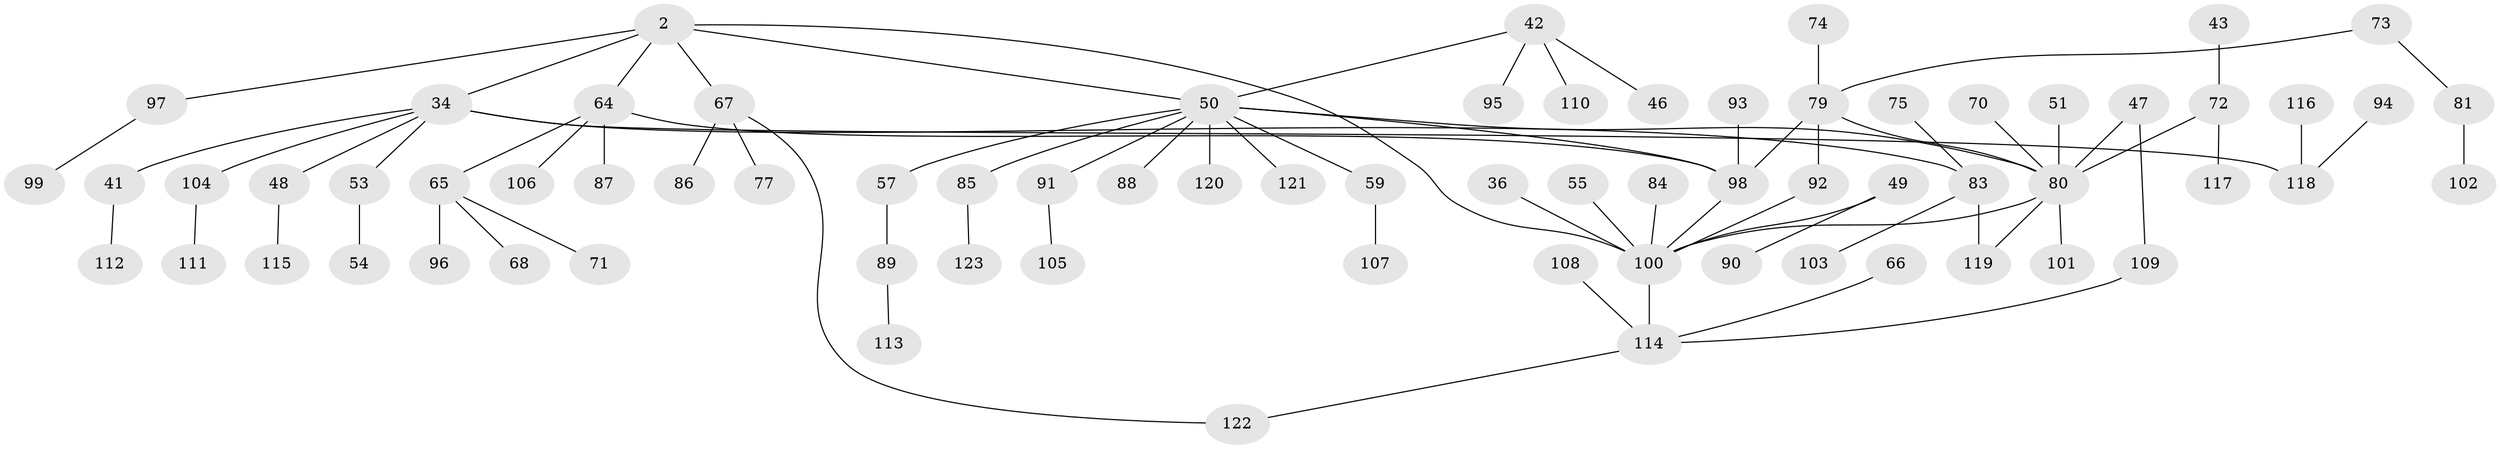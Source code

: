 // original degree distribution, {6: 0.024390243902439025, 4: 0.0975609756097561, 8: 0.008130081300813009, 5: 0.04065040650406504, 3: 0.12195121951219512, 2: 0.3170731707317073, 1: 0.3902439024390244}
// Generated by graph-tools (version 1.1) at 2025/44/03/04/25 21:44:32]
// undirected, 73 vertices, 80 edges
graph export_dot {
graph [start="1"]
  node [color=gray90,style=filled];
  2 [super="+1"];
  34 [super="+8"];
  36 [super="+15"];
  41;
  42;
  43;
  46;
  47;
  48;
  49 [super="+37"];
  50 [super="+22"];
  51;
  53;
  54;
  55;
  57;
  59;
  64 [super="+25+61+63"];
  65 [super="+30+33"];
  66;
  67 [super="+44"];
  68;
  70;
  71;
  72 [super="+35"];
  73;
  74;
  75;
  77;
  79 [super="+69"];
  80 [super="+32+27"];
  81;
  83 [super="+39+56"];
  84;
  85 [super="+21"];
  86;
  87;
  88;
  89;
  90;
  91 [super="+11"];
  92 [super="+60"];
  93;
  94;
  95;
  96;
  97 [super="+5+18"];
  98 [super="+16+38+78+40+58+62+82"];
  99;
  100 [super="+7+13+4+76"];
  101;
  102;
  103;
  104;
  105;
  106;
  107;
  108;
  109;
  110;
  111;
  112;
  113;
  114 [super="+20+45+52"];
  115;
  116;
  117;
  118 [super="+29"];
  119;
  120;
  121;
  122;
  123;
  2 -- 34 [weight=2];
  2 -- 50 [weight=2];
  2 -- 97;
  2 -- 100;
  2 -- 67;
  2 -- 64;
  34 -- 41;
  34 -- 53;
  34 -- 104;
  34 -- 48;
  34 -- 83;
  34 -- 118;
  36 -- 100 [weight=3];
  41 -- 112;
  42 -- 46;
  42 -- 95;
  42 -- 110;
  42 -- 50;
  43 -- 72;
  47 -- 109;
  47 -- 80;
  48 -- 115;
  49 -- 90;
  49 -- 100;
  50 -- 59;
  50 -- 88;
  50 -- 121;
  50 -- 120;
  50 -- 57;
  50 -- 80 [weight=2];
  50 -- 98;
  50 -- 91;
  50 -- 85;
  51 -- 80;
  53 -- 54;
  55 -- 100;
  57 -- 89;
  59 -- 107;
  64 -- 87;
  64 -- 65;
  64 -- 98;
  64 -- 106;
  65 -- 68;
  65 -- 96;
  65 -- 71;
  66 -- 114;
  67 -- 77;
  67 -- 86;
  67 -- 122;
  70 -- 80;
  72 -- 80;
  72 -- 117;
  73 -- 81;
  73 -- 79;
  74 -- 79;
  75 -- 83;
  79 -- 92;
  79 -- 80;
  79 -- 98;
  80 -- 101;
  80 -- 100;
  80 -- 119;
  81 -- 102;
  83 -- 103;
  83 -- 119;
  84 -- 100;
  85 -- 123;
  89 -- 113;
  91 -- 105;
  92 -- 100;
  93 -- 98;
  94 -- 118;
  97 -- 99;
  98 -- 100;
  100 -- 114;
  104 -- 111;
  108 -- 114;
  109 -- 114;
  114 -- 122;
  116 -- 118;
}
